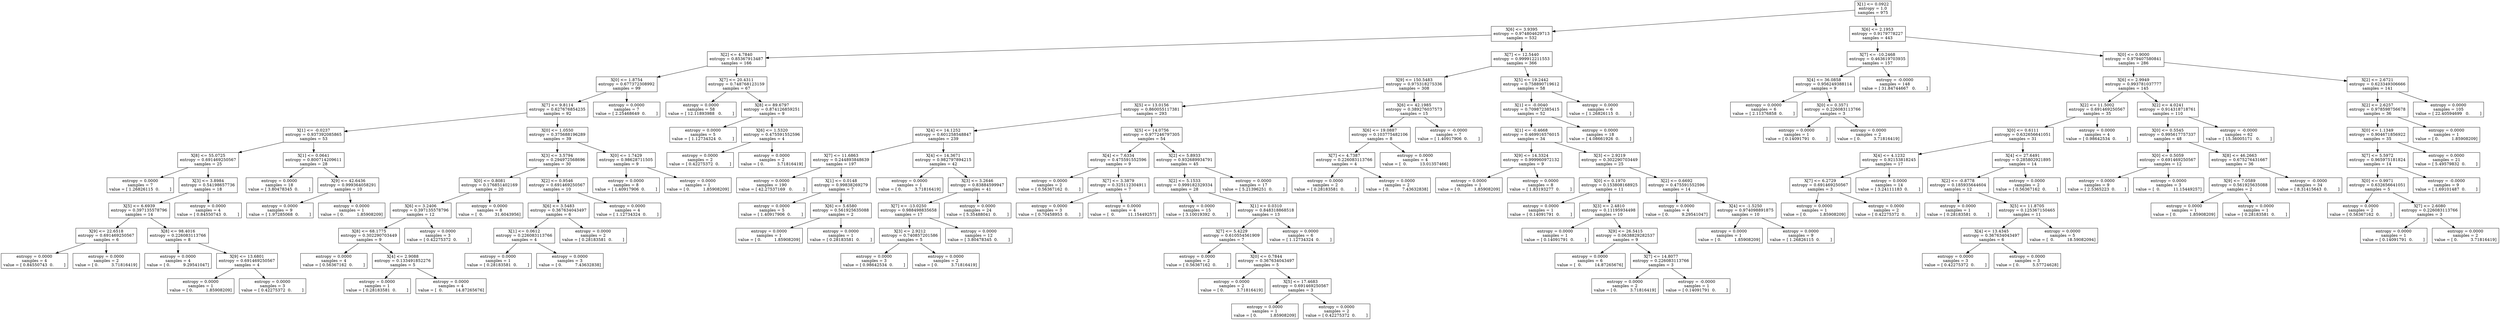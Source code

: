 digraph Tree {
0 [label="X[1] <= 0.0922\nentropy = 1.0\nsamples = 975", shape="box"] ;
1 [label="X[6] <= 3.9395\nentropy = 0.974804629713\nsamples = 532", shape="box"] ;
0 -> 1 ;
2 [label="X[2] <= 4.7840\nentropy = 0.85367913487\nsamples = 166", shape="box"] ;
1 -> 2 ;
3 [label="X[0] <= 1.8754\nentropy = 0.677372308992\nsamples = 99", shape="box"] ;
2 -> 3 ;
4 [label="X[7] <= 9.8114\nentropy = 0.627676854235\nsamples = 92", shape="box"] ;
3 -> 4 ;
5 [label="X[1] <= -0.0237\nentropy = 0.937392085865\nsamples = 53", shape="box"] ;
4 -> 5 ;
6 [label="X[8] <= 55.0725\nentropy = 0.691469250567\nsamples = 25", shape="box"] ;
5 -> 6 ;
7 [label="entropy = 0.0000\nsamples = 7\nvalue = [ 1.26826115  0.        ]", shape="box"] ;
6 -> 7 ;
8 [label="X[3] <= 3.8984\nentropy = 0.54198657736\nsamples = 18", shape="box"] ;
6 -> 8 ;
9 [label="X[5] <= 6.6939\nentropy = 0.397135578796\nsamples = 14", shape="box"] ;
8 -> 9 ;
10 [label="X[9] <= 22.6518\nentropy = 0.691469250567\nsamples = 6", shape="box"] ;
9 -> 10 ;
11 [label="entropy = 0.0000\nsamples = 4\nvalue = [ 0.84550743  0.        ]", shape="box"] ;
10 -> 11 ;
12 [label="entropy = 0.0000\nsamples = 2\nvalue = [ 0.          3.71816419]", shape="box"] ;
10 -> 12 ;
13 [label="X[8] <= 98.4016\nentropy = 0.226083113766\nsamples = 8", shape="box"] ;
9 -> 13 ;
14 [label="entropy = 0.0000\nsamples = 4\nvalue = [ 0.          9.29541047]", shape="box"] ;
13 -> 14 ;
15 [label="X[9] <= 13.6801\nentropy = 0.691469250567\nsamples = 4", shape="box"] ;
13 -> 15 ;
16 [label="entropy = 0.0000\nsamples = 1\nvalue = [ 0.          1.85908209]", shape="box"] ;
15 -> 16 ;
17 [label="entropy = 0.0000\nsamples = 3\nvalue = [ 0.42275372  0.        ]", shape="box"] ;
15 -> 17 ;
18 [label="entropy = 0.0000\nsamples = 4\nvalue = [ 0.84550743  0.        ]", shape="box"] ;
8 -> 18 ;
19 [label="X[1] <= 0.0641\nentropy = 0.800714209611\nsamples = 28", shape="box"] ;
5 -> 19 ;
20 [label="entropy = 0.0000\nsamples = 18\nvalue = [ 3.80478345  0.        ]", shape="box"] ;
19 -> 20 ;
21 [label="X[9] <= 42.6436\nentropy = 0.999364058291\nsamples = 10", shape="box"] ;
19 -> 21 ;
22 [label="entropy = 0.0000\nsamples = 9\nvalue = [ 1.97285068  0.        ]", shape="box"] ;
21 -> 22 ;
23 [label="entropy = 0.0000\nsamples = 1\nvalue = [ 0.          1.85908209]", shape="box"] ;
21 -> 23 ;
24 [label="X[0] <= 1.0550\nentropy = 0.375688196289\nsamples = 39", shape="box"] ;
4 -> 24 ;
25 [label="X[3] <= 3.5794\nentropy = 0.294972568696\nsamples = 30", shape="box"] ;
24 -> 25 ;
26 [label="X[0] <= 0.8081\nentropy = 0.176851402169\nsamples = 20", shape="box"] ;
25 -> 26 ;
27 [label="X[6] <= 3.2406\nentropy = 0.397135578796\nsamples = 12", shape="box"] ;
26 -> 27 ;
28 [label="X[8] <= 68.1775\nentropy = 0.302290703449\nsamples = 9", shape="box"] ;
27 -> 28 ;
29 [label="entropy = 0.0000\nsamples = 4\nvalue = [ 0.56367162  0.        ]", shape="box"] ;
28 -> 29 ;
30 [label="X[4] <= 2.9088\nentropy = 0.133491852276\nsamples = 5", shape="box"] ;
28 -> 30 ;
31 [label="entropy = 0.0000\nsamples = 1\nvalue = [ 0.28183581  0.        ]", shape="box"] ;
30 -> 31 ;
32 [label="entropy = 0.0000\nsamples = 4\nvalue = [  0.          14.87265676]", shape="box"] ;
30 -> 32 ;
33 [label="entropy = 0.0000\nsamples = 3\nvalue = [ 0.42275372  0.        ]", shape="box"] ;
27 -> 33 ;
34 [label="entropy = 0.0000\nsamples = 8\nvalue = [  0.         31.6043956]", shape="box"] ;
26 -> 34 ;
35 [label="X[2] <= 0.9546\nentropy = 0.691469250567\nsamples = 10", shape="box"] ;
25 -> 35 ;
36 [label="X[6] <= 3.5483\nentropy = 0.367634043497\nsamples = 6", shape="box"] ;
35 -> 36 ;
37 [label="X[1] <= 0.0612\nentropy = 0.226083113766\nsamples = 4", shape="box"] ;
36 -> 37 ;
38 [label="entropy = 0.0000\nsamples = 1\nvalue = [ 0.28183581  0.        ]", shape="box"] ;
37 -> 38 ;
39 [label="entropy = 0.0000\nsamples = 3\nvalue = [ 0.          7.43632838]", shape="box"] ;
37 -> 39 ;
40 [label="entropy = 0.0000\nsamples = 2\nvalue = [ 0.28183581  0.        ]", shape="box"] ;
36 -> 40 ;
41 [label="entropy = 0.0000\nsamples = 4\nvalue = [ 1.12734324  0.        ]", shape="box"] ;
35 -> 41 ;
42 [label="X[0] <= 1.7429\nentropy = 0.98628711505\nsamples = 9", shape="box"] ;
24 -> 42 ;
43 [label="entropy = 0.0000\nsamples = 8\nvalue = [ 1.40917906  0.        ]", shape="box"] ;
42 -> 43 ;
44 [label="entropy = 0.0000\nsamples = 1\nvalue = [ 0.          1.85908209]", shape="box"] ;
42 -> 44 ;
45 [label="entropy = 0.0000\nsamples = 7\nvalue = [ 2.25468649  0.        ]", shape="box"] ;
3 -> 45 ;
46 [label="X[7] <= 20.4311\nentropy = 0.748768123159\nsamples = 67", shape="box"] ;
2 -> 46 ;
47 [label="entropy = 0.0000\nsamples = 58\nvalue = [ 12.11893988   0.        ]", shape="box"] ;
46 -> 47 ;
48 [label="X[8] <= 89.6797\nentropy = 0.874126859251\nsamples = 9", shape="box"] ;
46 -> 48 ;
49 [label="entropy = 0.0000\nsamples = 5\nvalue = [ 1.12734324  0.        ]", shape="box"] ;
48 -> 49 ;
50 [label="X[6] <= 1.5320\nentropy = 0.475591552596\nsamples = 4", shape="box"] ;
48 -> 50 ;
51 [label="entropy = 0.0000\nsamples = 2\nvalue = [ 0.42275372  0.        ]", shape="box"] ;
50 -> 51 ;
52 [label="entropy = 0.0000\nsamples = 2\nvalue = [ 0.          3.71816419]", shape="box"] ;
50 -> 52 ;
53 [label="X[7] <= 12.5440\nentropy = 0.999912211553\nsamples = 366", shape="box"] ;
1 -> 53 ;
54 [label="X[9] <= 150.5483\nentropy = 0.975318275336\nsamples = 308", shape="box"] ;
53 -> 54 ;
55 [label="X[5] <= 13.0156\nentropy = 0.860055117381\nsamples = 293", shape="box"] ;
54 -> 55 ;
56 [label="X[4] <= 14.1252\nentropy = 0.601258548847\nsamples = 239", shape="box"] ;
55 -> 56 ;
57 [label="X[7] <= 11.6863\nentropy = 0.244893848639\nsamples = 197", shape="box"] ;
56 -> 57 ;
58 [label="entropy = 0.0000\nsamples = 190\nvalue = [ 42.27537169   0.        ]", shape="box"] ;
57 -> 58 ;
59 [label="X[1] <= 0.0148\nentropy = 0.99838269279\nsamples = 7", shape="box"] ;
57 -> 59 ;
60 [label="entropy = 0.0000\nsamples = 5\nvalue = [ 1.40917906  0.        ]", shape="box"] ;
59 -> 60 ;
61 [label="X[6] <= 5.6580\nentropy = 0.561925635088\nsamples = 2", shape="box"] ;
59 -> 61 ;
62 [label="entropy = 0.0000\nsamples = 1\nvalue = [ 0.          1.85908209]", shape="box"] ;
61 -> 62 ;
63 [label="entropy = 0.0000\nsamples = 1\nvalue = [ 0.28183581  0.        ]", shape="box"] ;
61 -> 63 ;
64 [label="X[4] <= 14.3671\nentropy = 0.982797894215\nsamples = 42", shape="box"] ;
56 -> 64 ;
65 [label="entropy = 0.0000\nsamples = 1\nvalue = [ 0.          3.71816419]", shape="box"] ;
64 -> 65 ;
66 [label="X[3] <= 3.2646\nentropy = 0.83884599947\nsamples = 41", shape="box"] ;
64 -> 66 ;
67 [label="X[7] <= -13.0250\nentropy = 0.988498835658\nsamples = 17", shape="box"] ;
66 -> 67 ;
68 [label="X[3] <= 2.9212\nentropy = 0.740857201586\nsamples = 5", shape="box"] ;
67 -> 68 ;
69 [label="entropy = 0.0000\nsamples = 3\nvalue = [ 0.98642534  0.        ]", shape="box"] ;
68 -> 69 ;
70 [label="entropy = 0.0000\nsamples = 2\nvalue = [ 0.          3.71816419]", shape="box"] ;
68 -> 70 ;
71 [label="entropy = 0.0000\nsamples = 12\nvalue = [ 3.80478345  0.        ]", shape="box"] ;
67 -> 71 ;
72 [label="entropy = 0.0000\nsamples = 24\nvalue = [ 5.35488041  0.        ]", shape="box"] ;
66 -> 72 ;
73 [label="X[5] <= 14.0756\nentropy = 0.977246797305\nsamples = 54", shape="box"] ;
55 -> 73 ;
74 [label="X[4] <= 7.6334\nentropy = 0.475591552596\nsamples = 9", shape="box"] ;
73 -> 74 ;
75 [label="entropy = 0.0000\nsamples = 2\nvalue = [ 0.56367162  0.        ]", shape="box"] ;
74 -> 75 ;
76 [label="X[7] <= 3.3879\nentropy = 0.325112304911\nsamples = 7", shape="box"] ;
74 -> 76 ;
77 [label="entropy = 0.0000\nsamples = 3\nvalue = [ 0.70458953  0.        ]", shape="box"] ;
76 -> 77 ;
78 [label="entropy = 0.0000\nsamples = 4\nvalue = [  0.          11.15449257]", shape="box"] ;
76 -> 78 ;
79 [label="X[2] <= 5.8933\nentropy = 0.932689934791\nsamples = 45", shape="box"] ;
73 -> 79 ;
80 [label="X[2] <= 5.1533\nentropy = 0.999182329334\nsamples = 28", shape="box"] ;
79 -> 80 ;
81 [label="entropy = 0.0000\nsamples = 15\nvalue = [ 3.10019392  0.        ]", shape="box"] ;
80 -> 81 ;
82 [label="X[1] <= 0.0310\nentropy = 0.848318868518\nsamples = 13", shape="box"] ;
80 -> 82 ;
83 [label="X[7] <= 5.4229\nentropy = 0.610554561909\nsamples = 7", shape="box"] ;
82 -> 83 ;
84 [label="entropy = 0.0000\nsamples = 2\nvalue = [ 0.56367162  0.        ]", shape="box"] ;
83 -> 84 ;
85 [label="X[0] <= 0.7844\nentropy = 0.367634043497\nsamples = 5", shape="box"] ;
83 -> 85 ;
86 [label="entropy = 0.0000\nsamples = 2\nvalue = [ 0.          3.71816419]", shape="box"] ;
85 -> 86 ;
87 [label="X[5] <= 17.4683\nentropy = 0.691469250567\nsamples = 3", shape="box"] ;
85 -> 87 ;
88 [label="entropy = 0.0000\nsamples = 1\nvalue = [ 0.          1.85908209]", shape="box"] ;
87 -> 88 ;
89 [label="entropy = 0.0000\nsamples = 2\nvalue = [ 0.42275372  0.        ]", shape="box"] ;
87 -> 89 ;
90 [label="entropy = 0.0000\nsamples = 6\nvalue = [ 1.12734324  0.        ]", shape="box"] ;
82 -> 90 ;
91 [label="entropy = 0.0000\nsamples = 17\nvalue = [ 5.21396251  0.        ]", shape="box"] ;
79 -> 91 ;
92 [label="X[6] <= 42.1985\nentropy = 0.389276037573\nsamples = 15", shape="box"] ;
54 -> 92 ;
93 [label="X[6] <= 19.0887\nentropy = 0.103775482106\nsamples = 8", shape="box"] ;
92 -> 93 ;
94 [label="X[7] <= 4.7387\nentropy = 0.226083113766\nsamples = 4", shape="box"] ;
93 -> 94 ;
95 [label="entropy = 0.0000\nsamples = 2\nvalue = [ 0.28183581  0.        ]", shape="box"] ;
94 -> 95 ;
96 [label="entropy = 0.0000\nsamples = 2\nvalue = [ 0.          7.43632838]", shape="box"] ;
94 -> 96 ;
97 [label="entropy = 0.0000\nsamples = 4\nvalue = [  0.          13.01357466]", shape="box"] ;
93 -> 97 ;
98 [label="entropy = -0.0000\nsamples = 7\nvalue = [ 1.40917906  0.        ]", shape="box"] ;
92 -> 98 ;
99 [label="X[5] <= 19.2442\nentropy = 0.758890719612\nsamples = 58", shape="box"] ;
53 -> 99 ;
100 [label="X[1] <= -0.0040\nentropy = 0.709872385415\nsamples = 52", shape="box"] ;
99 -> 100 ;
101 [label="X[1] <= -0.4668\nentropy = 0.469916576015\nsamples = 34", shape="box"] ;
100 -> 101 ;
102 [label="X[9] <= 14.3324\nentropy = 0.999960972132\nsamples = 9", shape="box"] ;
101 -> 102 ;
103 [label="entropy = 0.0000\nsamples = 1\nvalue = [ 0.          1.85908209]", shape="box"] ;
102 -> 103 ;
104 [label="entropy = 0.0000\nsamples = 8\nvalue = [ 1.83193277  0.        ]", shape="box"] ;
102 -> 104 ;
105 [label="X[3] <= 2.9219\nentropy = 0.302290703449\nsamples = 25", shape="box"] ;
101 -> 105 ;
106 [label="X[0] <= 0.1970\nentropy = 0.153808168925\nsamples = 11", shape="box"] ;
105 -> 106 ;
107 [label="entropy = 0.0000\nsamples = 1\nvalue = [ 0.14091791  0.        ]", shape="box"] ;
106 -> 107 ;
108 [label="X[3] <= 2.4810\nentropy = 0.11195934498\nsamples = 10", shape="box"] ;
106 -> 108 ;
109 [label="entropy = 0.0000\nsamples = 1\nvalue = [ 0.14091791  0.        ]", shape="box"] ;
108 -> 109 ;
110 [label="X[9] <= 26.5415\nentropy = 0.0638829282537\nsamples = 9", shape="box"] ;
108 -> 110 ;
111 [label="entropy = 0.0000\nsamples = 6\nvalue = [  0.          14.87265676]", shape="box"] ;
110 -> 111 ;
112 [label="X[7] <= 14.8077\nentropy = 0.226083113766\nsamples = 3", shape="box"] ;
110 -> 112 ;
113 [label="entropy = 0.0000\nsamples = 2\nvalue = [ 0.          3.71816419]", shape="box"] ;
112 -> 113 ;
114 [label="entropy = -0.0000\nsamples = 1\nvalue = [ 0.14091791  0.        ]", shape="box"] ;
112 -> 114 ;
115 [label="X[2] <= 0.6692\nentropy = 0.475591552596\nsamples = 14", shape="box"] ;
105 -> 115 ;
116 [label="entropy = 0.0000\nsamples = 4\nvalue = [ 0.          9.29541047]", shape="box"] ;
115 -> 116 ;
117 [label="X[4] <= -1.5250\nentropy = 0.974098891875\nsamples = 10", shape="box"] ;
115 -> 117 ;
118 [label="entropy = 0.0000\nsamples = 1\nvalue = [ 0.          1.85908209]", shape="box"] ;
117 -> 118 ;
119 [label="entropy = 0.0000\nsamples = 9\nvalue = [ 1.26826115  0.        ]", shape="box"] ;
117 -> 119 ;
120 [label="entropy = 0.0000\nsamples = 18\nvalue = [ 4.08661926  0.        ]", shape="box"] ;
100 -> 120 ;
121 [label="entropy = 0.0000\nsamples = 6\nvalue = [ 1.26826115  0.        ]", shape="box"] ;
99 -> 121 ;
122 [label="X[6] <= 2.1953\nentropy = 0.9179778227\nsamples = 443", shape="box"] ;
0 -> 122 ;
123 [label="X[7] <= -10.2468\nentropy = 0.463619703935\nsamples = 157", shape="box"] ;
122 -> 123 ;
124 [label="X[4] <= 36.0858\nentropy = 0.956249388114\nsamples = 9", shape="box"] ;
123 -> 124 ;
125 [label="entropy = 0.0000\nsamples = 6\nvalue = [ 2.11376858  0.        ]", shape="box"] ;
124 -> 125 ;
126 [label="X[0] <= 0.3571\nentropy = 0.226083113766\nsamples = 3", shape="box"] ;
124 -> 126 ;
127 [label="entropy = 0.0000\nsamples = 1\nvalue = [ 0.14091791  0.        ]", shape="box"] ;
126 -> 127 ;
128 [label="entropy = 0.0000\nsamples = 2\nvalue = [ 0.          3.71816419]", shape="box"] ;
126 -> 128 ;
129 [label="entropy = -0.0000\nsamples = 148\nvalue = [ 31.84744667   0.        ]", shape="box"] ;
123 -> 129 ;
130 [label="X[0] <= 0.9000\nentropy = 0.979407580841\nsamples = 286", shape="box"] ;
122 -> 130 ;
131 [label="X[6] <= 2.9949\nentropy = 0.993781037777\nsamples = 145", shape="box"] ;
130 -> 131 ;
132 [label="X[2] <= 11.5002\nentropy = 0.691469250567\nsamples = 35", shape="box"] ;
131 -> 132 ;
133 [label="X[0] <= 0.6111\nentropy = 0.632656641051\nsamples = 31", shape="box"] ;
132 -> 133 ;
134 [label="X[4] <= 4.1232\nentropy = 0.92153818245\nsamples = 17", shape="box"] ;
133 -> 134 ;
135 [label="X[7] <= 6.2729\nentropy = 0.691469250567\nsamples = 3", shape="box"] ;
134 -> 135 ;
136 [label="entropy = 0.0000\nsamples = 1\nvalue = [ 0.          1.85908209]", shape="box"] ;
135 -> 136 ;
137 [label="entropy = 0.0000\nsamples = 2\nvalue = [ 0.42275372  0.        ]", shape="box"] ;
135 -> 137 ;
138 [label="entropy = 0.0000\nsamples = 14\nvalue = [ 3.24111183  0.        ]", shape="box"] ;
134 -> 138 ;
139 [label="X[4] <= 27.6491\nentropy = 0.285802921895\nsamples = 14", shape="box"] ;
133 -> 139 ;
140 [label="X[2] <= -0.8778\nentropy = 0.185935644604\nsamples = 12", shape="box"] ;
139 -> 140 ;
141 [label="entropy = 0.0000\nsamples = 1\nvalue = [ 0.28183581  0.        ]", shape="box"] ;
140 -> 141 ;
142 [label="X[5] <= 11.8705\nentropy = 0.125367150465\nsamples = 11", shape="box"] ;
140 -> 142 ;
143 [label="X[4] <= 13.4345\nentropy = 0.367634043497\nsamples = 6", shape="box"] ;
142 -> 143 ;
144 [label="entropy = 0.0000\nsamples = 3\nvalue = [ 0.42275372  0.        ]", shape="box"] ;
143 -> 144 ;
145 [label="entropy = 0.0000\nsamples = 3\nvalue = [ 0.          5.57724628]", shape="box"] ;
143 -> 145 ;
146 [label="entropy = 0.0000\nsamples = 5\nvalue = [  0.          18.59082094]", shape="box"] ;
142 -> 146 ;
147 [label="entropy = 0.0000\nsamples = 2\nvalue = [ 0.56367162  0.        ]", shape="box"] ;
139 -> 147 ;
148 [label="entropy = 0.0000\nsamples = 4\nvalue = [ 0.98642534  0.        ]", shape="box"] ;
132 -> 148 ;
149 [label="X[2] <= 4.0241\nentropy = 0.914318718761\nsamples = 110", shape="box"] ;
131 -> 149 ;
150 [label="X[0] <= 0.5545\nentropy = 0.995617757337\nsamples = 48", shape="box"] ;
149 -> 150 ;
151 [label="X[0] <= 0.5059\nentropy = 0.691469250567\nsamples = 12", shape="box"] ;
150 -> 151 ;
152 [label="entropy = 0.0000\nsamples = 9\nvalue = [ 2.5365223  0.       ]", shape="box"] ;
151 -> 152 ;
153 [label="entropy = 0.0000\nsamples = 3\nvalue = [  0.          11.15449257]", shape="box"] ;
151 -> 153 ;
154 [label="X[8] <= 46.2663\nentropy = 0.675276431667\nsamples = 36", shape="box"] ;
150 -> 154 ;
155 [label="X[9] <= 7.0589\nentropy = 0.561925635088\nsamples = 2", shape="box"] ;
154 -> 155 ;
156 [label="entropy = 0.0000\nsamples = 1\nvalue = [ 0.          1.85908209]", shape="box"] ;
155 -> 156 ;
157 [label="entropy = 0.0000\nsamples = 1\nvalue = [ 0.28183581  0.        ]", shape="box"] ;
155 -> 157 ;
158 [label="entropy = -0.0000\nsamples = 34\nvalue = [ 8.31415643  0.        ]", shape="box"] ;
154 -> 158 ;
159 [label="entropy = -0.0000\nsamples = 62\nvalue = [ 15.36005171   0.        ]", shape="box"] ;
149 -> 159 ;
160 [label="X[2] <= 2.6721\nentropy = 0.623349306666\nsamples = 141", shape="box"] ;
130 -> 160 ;
161 [label="X[2] <= 2.6257\nentropy = 0.978598756678\nsamples = 36", shape="box"] ;
160 -> 161 ;
162 [label="X[0] <= 1.1349\nentropy = 0.904671856922\nsamples = 35", shape="box"] ;
161 -> 162 ;
163 [label="X[7] <= 5.5972\nentropy = 0.965975181824\nsamples = 14", shape="box"] ;
162 -> 163 ;
164 [label="X[0] <= 0.9971\nentropy = 0.632656641051\nsamples = 5", shape="box"] ;
163 -> 164 ;
165 [label="entropy = 0.0000\nsamples = 2\nvalue = [ 0.56367162  0.        ]", shape="box"] ;
164 -> 165 ;
166 [label="X[7] <= 2.6080\nentropy = 0.226083113766\nsamples = 3", shape="box"] ;
164 -> 166 ;
167 [label="entropy = 0.0000\nsamples = 1\nvalue = [ 0.14091791  0.        ]", shape="box"] ;
166 -> 167 ;
168 [label="entropy = 0.0000\nsamples = 2\nvalue = [ 0.          3.71816419]", shape="box"] ;
166 -> 168 ;
169 [label="entropy = -0.0000\nsamples = 9\nvalue = [ 1.69101487  0.        ]", shape="box"] ;
163 -> 169 ;
170 [label="entropy = 0.0000\nsamples = 21\nvalue = [ 5.49579832  0.        ]", shape="box"] ;
162 -> 170 ;
171 [label="entropy = 0.0000\nsamples = 1\nvalue = [ 0.          1.85908209]", shape="box"] ;
161 -> 171 ;
172 [label="entropy = 0.0000\nsamples = 105\nvalue = [ 22.40594699   0.        ]", shape="box"] ;
160 -> 172 ;
}
